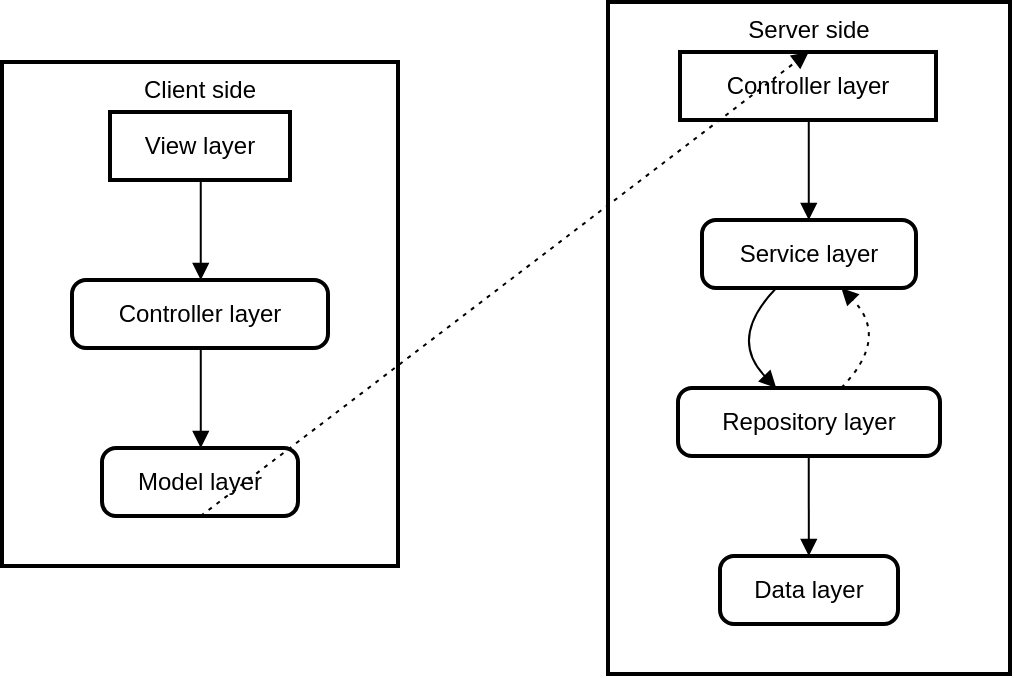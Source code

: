 <mxfile version="24.5.2" type="github">
  <diagram name="Page-1" id="HPQxDtcRFGuKZIN4-sWj">
    <mxGraphModel dx="2284" dy="671" grid="1" gridSize="10" guides="1" tooltips="1" connect="1" arrows="1" fold="1" page="1" pageScale="1" pageWidth="850" pageHeight="1100" math="0" shadow="0">
      <root>
        <mxCell id="0" />
        <mxCell id="1" parent="0" />
        <mxCell id="2" value="Server side" style="whiteSpace=wrap;strokeWidth=2;verticalAlign=top;" parent="1" vertex="1">
          <mxGeometry x="-320" y="40" width="201" height="336" as="geometry" />
        </mxCell>
        <mxCell id="3" value="Service layer" style="rounded=1;absoluteArcSize=1;arcSize=14;whiteSpace=wrap;strokeWidth=2;" parent="1" vertex="1">
          <mxGeometry x="-273" y="149" width="107" height="34" as="geometry" />
        </mxCell>
        <mxCell id="4" value="Controller layer" style="whiteSpace=wrap;strokeWidth=2;" parent="1" vertex="1">
          <mxGeometry x="-284" y="65" width="128" height="34" as="geometry" />
        </mxCell>
        <mxCell id="5" value="Repository layer" style="rounded=1;absoluteArcSize=1;arcSize=14;whiteSpace=wrap;strokeWidth=2;" parent="1" vertex="1">
          <mxGeometry x="-285" y="233" width="131" height="34" as="geometry" />
        </mxCell>
        <mxCell id="6" value="Data layer" style="rounded=1;absoluteArcSize=1;arcSize=14;whiteSpace=wrap;strokeWidth=2;" parent="1" vertex="1">
          <mxGeometry x="-264" y="317" width="89" height="34" as="geometry" />
        </mxCell>
        <mxCell id="7" value="Client side" style="whiteSpace=wrap;strokeWidth=2;verticalAlign=top;" parent="1" vertex="1">
          <mxGeometry x="-623" y="70" width="198" height="252" as="geometry" />
        </mxCell>
        <mxCell id="8" value="Controller layer" style="rounded=1;absoluteArcSize=1;arcSize=14;whiteSpace=wrap;strokeWidth=2;" parent="1" vertex="1">
          <mxGeometry x="-588" y="179" width="128" height="34" as="geometry" />
        </mxCell>
        <mxCell id="9" value="View layer" style="whiteSpace=wrap;strokeWidth=2;" parent="1" vertex="1">
          <mxGeometry x="-569" y="95" width="90" height="34" as="geometry" />
        </mxCell>
        <mxCell id="10" value="Model layer" style="rounded=1;absoluteArcSize=1;arcSize=14;whiteSpace=wrap;strokeWidth=2;" parent="1" vertex="1">
          <mxGeometry x="-573" y="263" width="98" height="34" as="geometry" />
        </mxCell>
        <mxCell id="11" value="" style="curved=1;startArrow=none;endArrow=block;exitX=0.504;exitY=1;entryX=0.503;entryY=0;" parent="1" source="9" target="8" edge="1">
          <mxGeometry relative="1" as="geometry">
            <Array as="points" />
          </mxGeometry>
        </mxCell>
        <mxCell id="12" value="" style="curved=1;startArrow=none;endArrow=block;exitX=0.503;exitY=1;entryX=0.504;entryY=0;" parent="1" source="8" target="10" edge="1">
          <mxGeometry relative="1" as="geometry">
            <Array as="points" />
          </mxGeometry>
        </mxCell>
        <mxCell id="13" value="" style="curved=1;startArrow=none;endArrow=block;exitX=0.503;exitY=1;entryX=0.499;entryY=0;" parent="1" source="4" target="3" edge="1">
          <mxGeometry relative="1" as="geometry">
            <Array as="points" />
          </mxGeometry>
        </mxCell>
        <mxCell id="14" value="" style="curved=1;startArrow=none;endArrow=block;exitX=0.347;exitY=1;entryX=0.375;entryY=0;" parent="1" source="3" target="5" edge="1">
          <mxGeometry relative="1" as="geometry">
            <Array as="points">
              <mxPoint x="-260" y="208" />
            </Array>
          </mxGeometry>
        </mxCell>
        <mxCell id="15" value="" style="curved=1;startArrow=none;endArrow=block;exitX=0.499;exitY=1;entryX=0.499;entryY=0;" parent="1" source="5" target="6" edge="1">
          <mxGeometry relative="1" as="geometry">
            <Array as="points" />
          </mxGeometry>
        </mxCell>
        <mxCell id="16" value="" style="curved=1;dashed=1;dashPattern=2 3;startArrow=none;endArrow=block;exitX=0.504;exitY=1;entryX=0.503;entryY=0;" parent="1" source="10" target="4" edge="1">
          <mxGeometry relative="1" as="geometry">
            <Array as="points" />
          </mxGeometry>
        </mxCell>
        <mxCell id="17" value="" style="curved=1;dashed=1;dashPattern=2 3;startArrow=none;endArrow=block;exitX=0.623;exitY=0;entryX=0.651;entryY=1;" parent="1" source="5" target="3" edge="1">
          <mxGeometry relative="1" as="geometry">
            <Array as="points">
              <mxPoint x="-179" y="208" />
            </Array>
          </mxGeometry>
        </mxCell>
      </root>
    </mxGraphModel>
  </diagram>
</mxfile>
